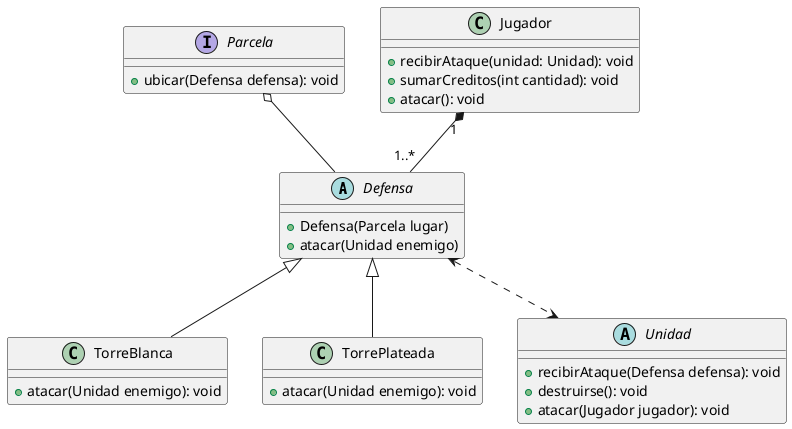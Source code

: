 @startuml
'https://plantuml.com/class-diagram

abstract class Defensa {
    +Defensa(Parcela lugar)
    +atacar(Unidad enemigo)
}

class TorreBlanca{
    +atacar(Unidad enemigo): void
}

class TorrePlateada{
    +atacar(Unidad enemigo): void
}

interface Parcela {
    +ubicar(Defensa defensa): void
}

abstract class Unidad {
    +recibirAtaque(Defensa defensa): void
    +destruirse(): void
    +atacar(Jugador jugador): void
}

class Jugador {
    +recibirAtaque(unidad: Unidad): void
    +sumarCreditos(int cantidad): void
    +atacar(): void
}

Defensa <|-- TorreBlanca
Defensa <|-- TorrePlateada
Defensa <..> Unidad
Parcela o-- Defensa
Jugador "1" *-- "1..*" Defensa


@enduml